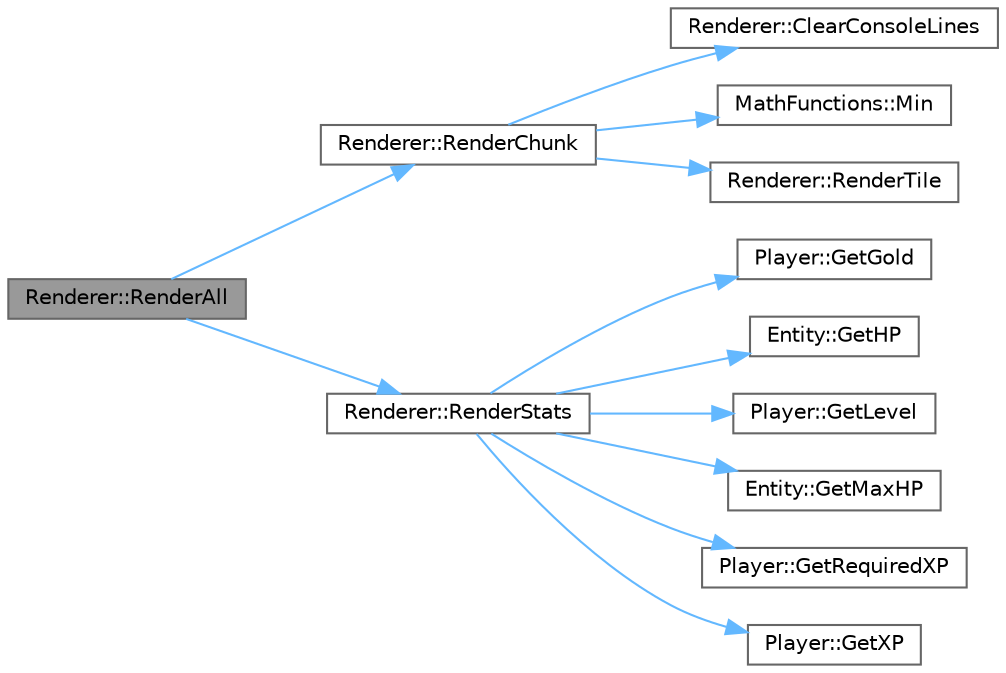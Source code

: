 digraph "Renderer::RenderAll"
{
 // LATEX_PDF_SIZE
  bgcolor="transparent";
  edge [fontname=Helvetica,fontsize=10,labelfontname=Helvetica,labelfontsize=10];
  node [fontname=Helvetica,fontsize=10,shape=box,height=0.2,width=0.4];
  rankdir="LR";
  Node1 [id="Node000001",label="Renderer::RenderAll",height=0.2,width=0.4,color="gray40", fillcolor="grey60", style="filled", fontcolor="black",tooltip="Renders the entire game map and player position on the console."];
  Node1 -> Node2 [id="edge12_Node000001_Node000002",color="steelblue1",style="solid",tooltip=" "];
  Node2 [id="Node000002",label="Renderer::RenderChunk",height=0.2,width=0.4,color="grey40", fillcolor="white", style="filled",URL="$class_renderer.html#ad5663b888320b7defaac139ce3a43387",tooltip="Renders a single chunk of the game map on the console."];
  Node2 -> Node3 [id="edge13_Node000002_Node000003",color="steelblue1",style="solid",tooltip=" "];
  Node3 [id="Node000003",label="Renderer::ClearConsoleLines",height=0.2,width=0.4,color="grey40", fillcolor="white", style="filled",URL="$class_renderer.html#ac5ab21b60330a2bcc77fc2e03d5fdfb4",tooltip="Clears the specified lines on the console."];
  Node2 -> Node4 [id="edge14_Node000002_Node000004",color="steelblue1",style="solid",tooltip=" "];
  Node4 [id="Node000004",label="MathFunctions::Min",height=0.2,width=0.4,color="grey40", fillcolor="white", style="filled",URL="$class_math_functions.html#a74b82eb6a465c581e48a9207b8e32009",tooltip="Returns the minimum of two unsigned integers."];
  Node2 -> Node5 [id="edge15_Node000002_Node000005",color="steelblue1",style="solid",tooltip=" "];
  Node5 [id="Node000005",label="Renderer::RenderTile",height=0.2,width=0.4,color="grey40", fillcolor="white", style="filled",URL="$class_renderer.html#aa94241894e0983a77439ba58057c7fee",tooltip="Renders a single tile on the console."];
  Node1 -> Node6 [id="edge16_Node000001_Node000006",color="steelblue1",style="solid",tooltip=" "];
  Node6 [id="Node000006",label="Renderer::RenderStats",height=0.2,width=0.4,color="grey40", fillcolor="white", style="filled",URL="$class_renderer.html#a9d637be028a796df2def962b166cbc3b",tooltip="Renders the player statistics on the console."];
  Node6 -> Node7 [id="edge17_Node000006_Node000007",color="steelblue1",style="solid",tooltip=" "];
  Node7 [id="Node000007",label="Player::GetGold",height=0.2,width=0.4,color="grey40", fillcolor="white", style="filled",URL="$class_player.html#ae8998911055deca652b0e53e787c6669",tooltip="Gets the amount of gold the player has."];
  Node6 -> Node8 [id="edge18_Node000006_Node000008",color="steelblue1",style="solid",tooltip=" "];
  Node8 [id="Node000008",label="Entity::GetHP",height=0.2,width=0.4,color="grey40", fillcolor="white", style="filled",URL="$class_entity.html#a6e859081bc51ff1aad43267aaeb61c57",tooltip="Gets the current health points attribute of the entity."];
  Node6 -> Node9 [id="edge19_Node000006_Node000009",color="steelblue1",style="solid",tooltip=" "];
  Node9 [id="Node000009",label="Player::GetLevel",height=0.2,width=0.4,color="grey40", fillcolor="white", style="filled",URL="$class_player.html#a660cd57549ab90f1ad50ef9b647bb090",tooltip="Gets the player's current level."];
  Node6 -> Node10 [id="edge20_Node000006_Node000010",color="steelblue1",style="solid",tooltip=" "];
  Node10 [id="Node000010",label="Entity::GetMaxHP",height=0.2,width=0.4,color="grey40", fillcolor="white", style="filled",URL="$class_entity.html#a744ee8b7de25a13cf950d29ff5099484",tooltip="Gets the maximum health points attribute of the entity."];
  Node6 -> Node11 [id="edge21_Node000006_Node000011",color="steelblue1",style="solid",tooltip=" "];
  Node11 [id="Node000011",label="Player::GetRequiredXP",height=0.2,width=0.4,color="grey40", fillcolor="white", style="filled",URL="$class_player.html#a70501de11e963ceb9d23f0147cdf31cc",tooltip="Gets the required XP for the player to level up."];
  Node6 -> Node12 [id="edge22_Node000006_Node000012",color="steelblue1",style="solid",tooltip=" "];
  Node12 [id="Node000012",label="Player::GetXP",height=0.2,width=0.4,color="grey40", fillcolor="white", style="filled",URL="$class_player.html#a68873bb0e60bda5b38854004bf4d95b9",tooltip="Gets the player's current XP."];
}

